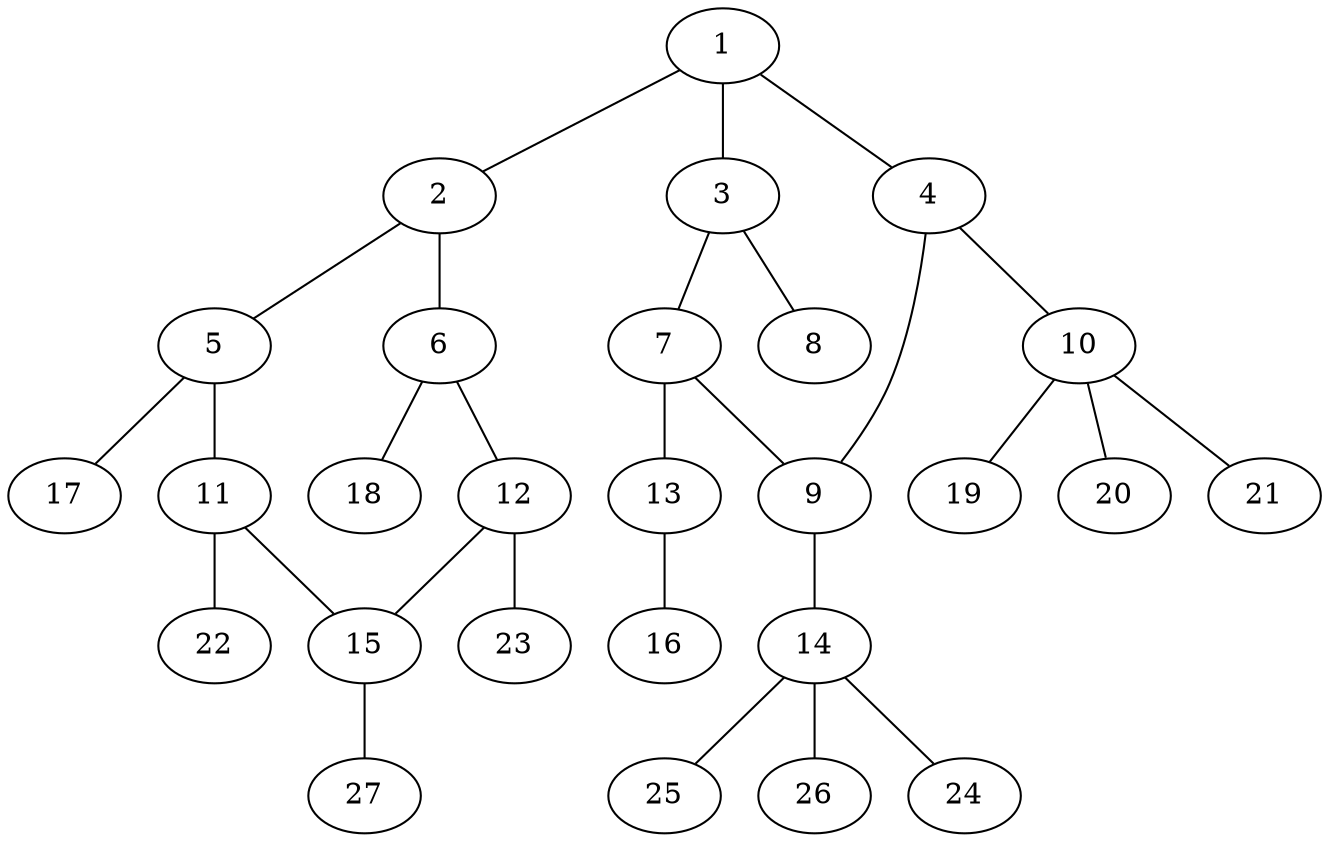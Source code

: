 graph molecule_425 {
	1	 [chem=N];
	2	 [chem=C];
	1 -- 2	 [valence=1];
	3	 [chem=C];
	1 -- 3	 [valence=1];
	4	 [chem=N];
	1 -- 4	 [valence=1];
	5	 [chem=C];
	2 -- 5	 [valence=2];
	6	 [chem=C];
	2 -- 6	 [valence=1];
	7	 [chem=C];
	3 -- 7	 [valence=1];
	8	 [chem=O];
	3 -- 8	 [valence=2];
	9	 [chem=C];
	4 -- 9	 [valence=1];
	10	 [chem=C];
	4 -- 10	 [valence=1];
	11	 [chem=C];
	5 -- 11	 [valence=1];
	17	 [chem=H];
	5 -- 17	 [valence=1];
	12	 [chem=C];
	6 -- 12	 [valence=2];
	18	 [chem=H];
	6 -- 18	 [valence=1];
	7 -- 9	 [valence=2];
	13	 [chem=N];
	7 -- 13	 [valence=1];
	14	 [chem=C];
	9 -- 14	 [valence=1];
	19	 [chem=H];
	10 -- 19	 [valence=1];
	20	 [chem=H];
	10 -- 20	 [valence=1];
	21	 [chem=H];
	10 -- 21	 [valence=1];
	15	 [chem=C];
	11 -- 15	 [valence=2];
	22	 [chem=H];
	11 -- 22	 [valence=1];
	12 -- 15	 [valence=1];
	23	 [chem=H];
	12 -- 23	 [valence=1];
	16	 [chem=O];
	13 -- 16	 [valence=2];
	24	 [chem=H];
	14 -- 24	 [valence=1];
	25	 [chem=H];
	14 -- 25	 [valence=1];
	26	 [chem=H];
	14 -- 26	 [valence=1];
	27	 [chem=H];
	15 -- 27	 [valence=1];
}
